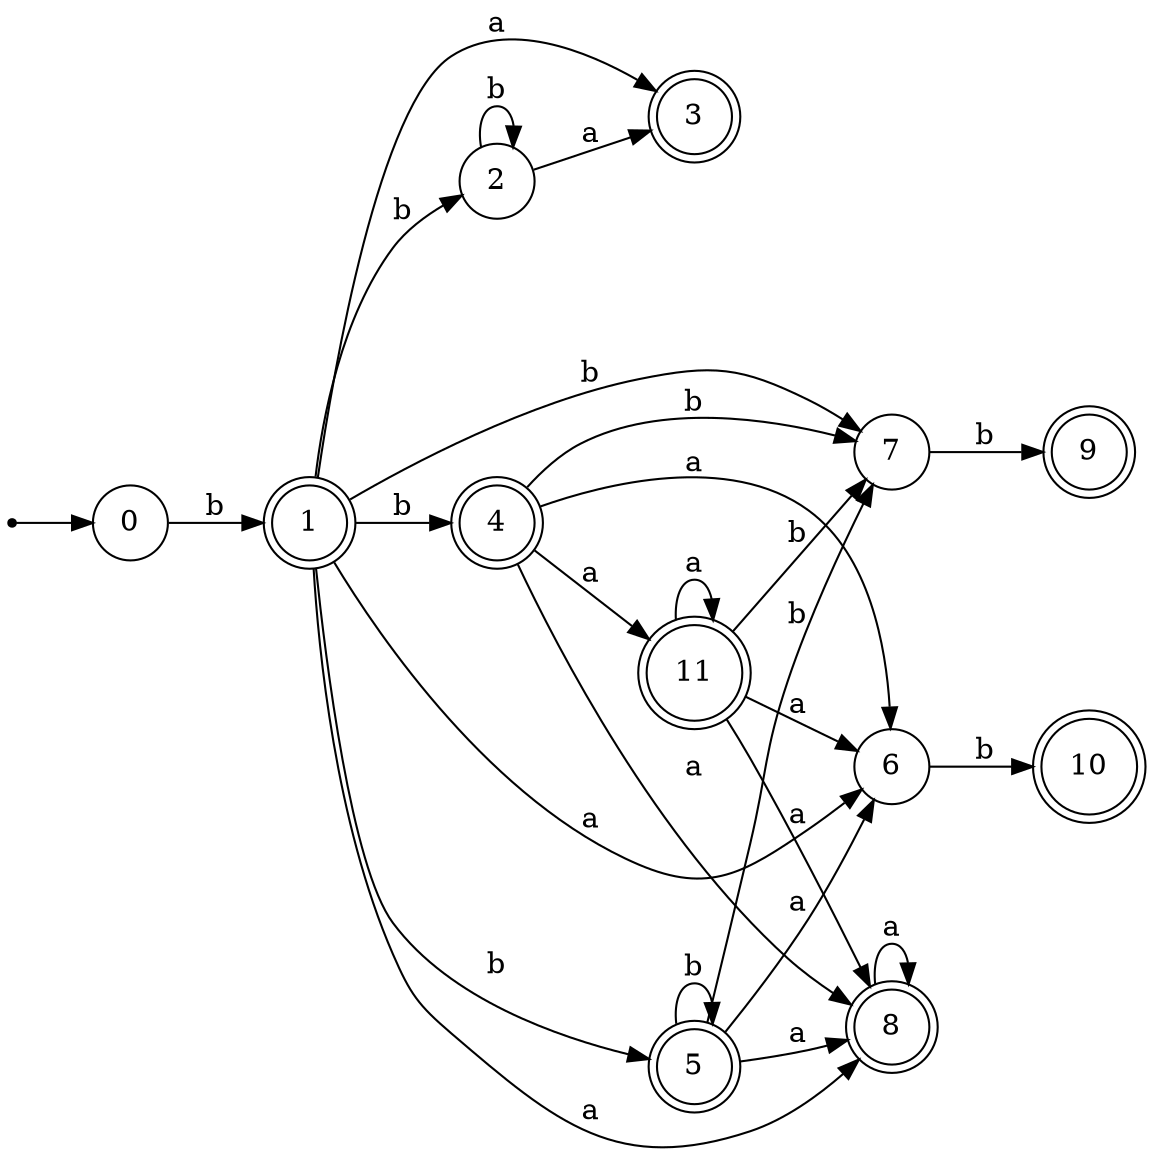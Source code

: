 digraph finite_state_machine {
rankdir=LR;
size="20,20";
node [shape = point]; "dummy0"
node [shape = circle]; "0";
"dummy0" -> "0";
node [shape = doublecircle]; "1";node [shape = circle]; "2";
node [shape = doublecircle]; "3";node [shape = doublecircle]; "4";node [shape = doublecircle]; "5";node [shape = circle]; "6";
node [shape = circle]; "7";
node [shape = doublecircle]; "8";node [shape = doublecircle]; "9";node [shape = doublecircle]; "10";node [shape = doublecircle]; "11";"0" -> "1" [label = "b"];
 "1" -> "2" [label = "b"];
 "1" -> "4" [label = "b"];
 "1" -> "5" [label = "b"];
 "1" -> "7" [label = "b"];
 "1" -> "8" [label = "a"];
 "1" -> "3" [label = "a"];
 "1" -> "6" [label = "a"];
 "8" -> "8" [label = "a"];
 "7" -> "9" [label = "b"];
 "6" -> "10" [label = "b"];
 "5" -> "5" [label = "b"];
 "5" -> "7" [label = "b"];
 "5" -> "8" [label = "a"];
 "5" -> "6" [label = "a"];
 "4" -> "8" [label = "a"];
 "4" -> "11" [label = "a"];
 "4" -> "6" [label = "a"];
 "4" -> "7" [label = "b"];
 "11" -> "8" [label = "a"];
 "11" -> "11" [label = "a"];
 "11" -> "6" [label = "a"];
 "11" -> "7" [label = "b"];
 "2" -> "2" [label = "b"];
 "2" -> "3" [label = "a"];
 }
